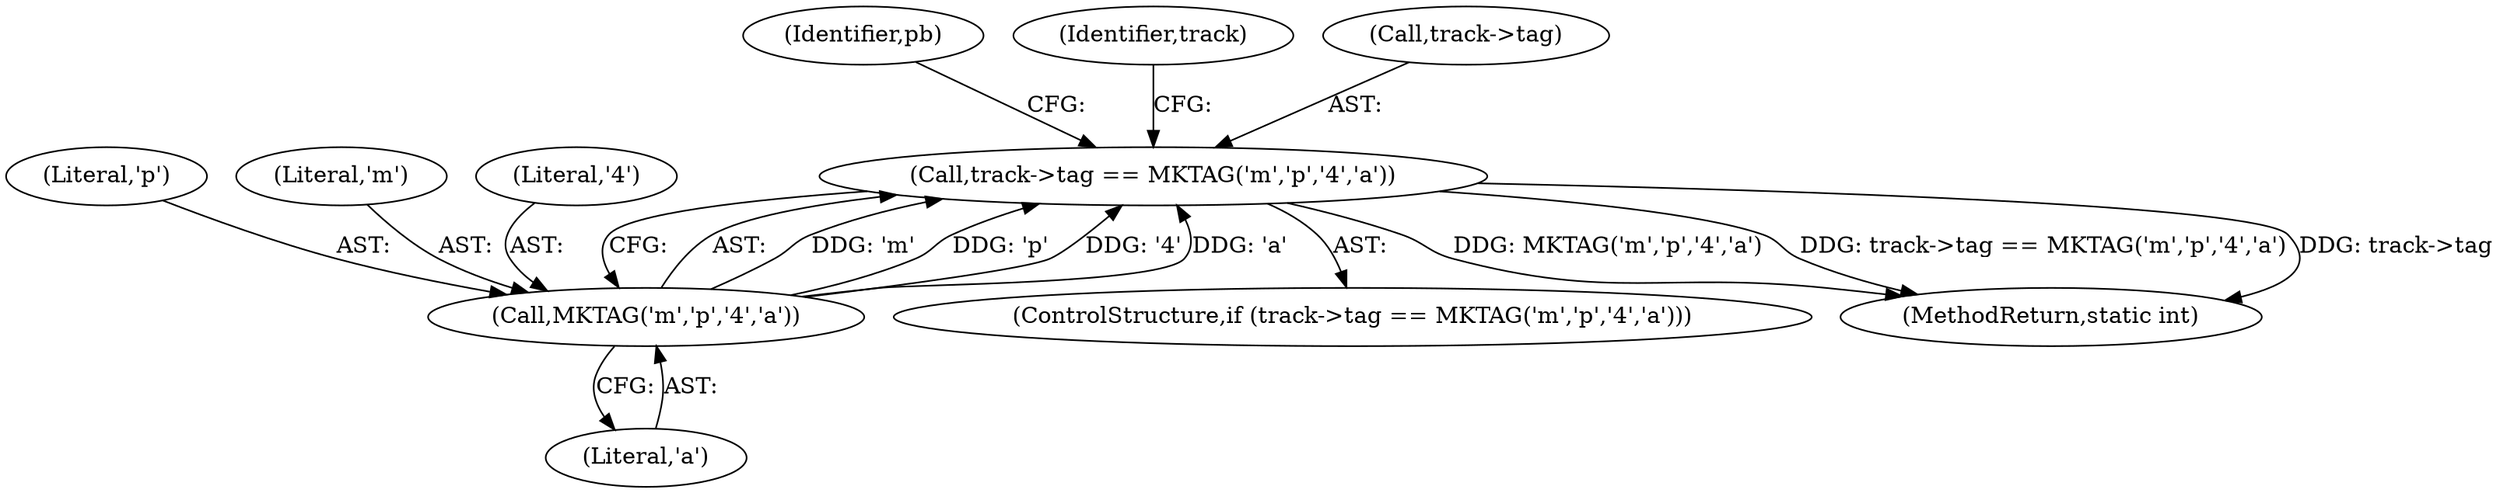 digraph "0_FFmpeg_fa19fbcf712a6a6cc5a5cfdc3254a97b9bce6582@pointer" {
"1000618" [label="(Call,track->tag == MKTAG('m','p','4','a'))"];
"1000622" [label="(Call,MKTAG('m','p','4','a'))"];
"1000628" [label="(Identifier,pb)"];
"1000635" [label="(Identifier,track)"];
"1000624" [label="(Literal,'p')"];
"1000623" [label="(Literal,'m')"];
"1000626" [label="(Literal,'a')"];
"1000622" [label="(Call,MKTAG('m','p','4','a'))"];
"1000625" [label="(Literal,'4')"];
"1000619" [label="(Call,track->tag)"];
"1000760" [label="(MethodReturn,static int)"];
"1000618" [label="(Call,track->tag == MKTAG('m','p','4','a'))"];
"1000617" [label="(ControlStructure,if (track->tag == MKTAG('m','p','4','a')))"];
"1000618" -> "1000617"  [label="AST: "];
"1000618" -> "1000622"  [label="CFG: "];
"1000619" -> "1000618"  [label="AST: "];
"1000622" -> "1000618"  [label="AST: "];
"1000628" -> "1000618"  [label="CFG: "];
"1000635" -> "1000618"  [label="CFG: "];
"1000618" -> "1000760"  [label="DDG: MKTAG('m','p','4','a')"];
"1000618" -> "1000760"  [label="DDG: track->tag == MKTAG('m','p','4','a')"];
"1000618" -> "1000760"  [label="DDG: track->tag"];
"1000622" -> "1000618"  [label="DDG: 'm'"];
"1000622" -> "1000618"  [label="DDG: 'p'"];
"1000622" -> "1000618"  [label="DDG: '4'"];
"1000622" -> "1000618"  [label="DDG: 'a'"];
"1000622" -> "1000626"  [label="CFG: "];
"1000623" -> "1000622"  [label="AST: "];
"1000624" -> "1000622"  [label="AST: "];
"1000625" -> "1000622"  [label="AST: "];
"1000626" -> "1000622"  [label="AST: "];
}
